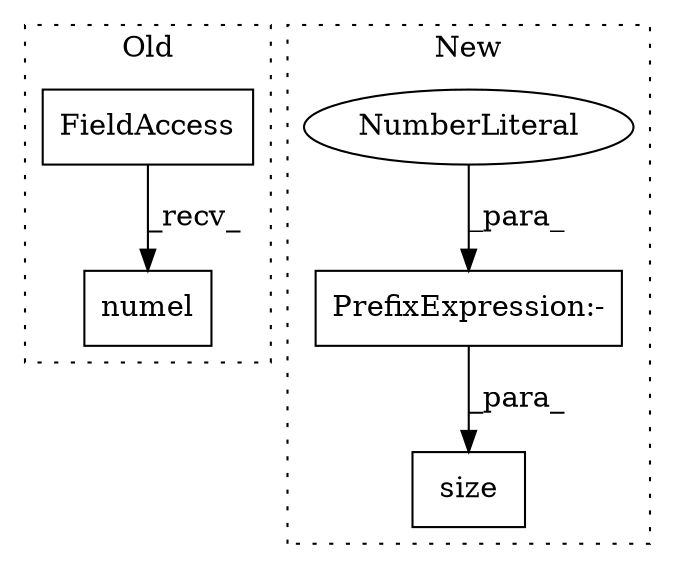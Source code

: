 digraph G {
subgraph cluster0 {
1 [label="numel" a="32" s="309" l="7" shape="box"];
5 [label="FieldAccess" a="22" s="287" l="21" shape="box"];
label = "Old";
style="dotted";
}
subgraph cluster1 {
2 [label="size" a="32" s="296,303" l="5,1" shape="box"];
3 [label="PrefixExpression:-" a="38" s="301" l="1" shape="box"];
4 [label="NumberLiteral" a="34" s="302" l="1" shape="ellipse"];
label = "New";
style="dotted";
}
3 -> 2 [label="_para_"];
4 -> 3 [label="_para_"];
5 -> 1 [label="_recv_"];
}